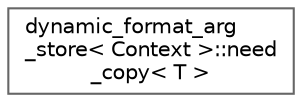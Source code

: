 digraph "类继承关系图"
{
 // LATEX_PDF_SIZE
  bgcolor="transparent";
  edge [fontname=Helvetica,fontsize=10,labelfontname=Helvetica,labelfontsize=10];
  node [fontname=Helvetica,fontsize=10,shape=box,height=0.2,width=0.4];
  rankdir="LR";
  Node0 [id="Node000000",label="dynamic_format_arg\l_store\< Context \>::need\l_copy\< T \>",height=0.2,width=0.4,color="grey40", fillcolor="white", style="filled",URL="$structdynamic__format__arg__store_1_1need__copy.html",tooltip=" "];
}
